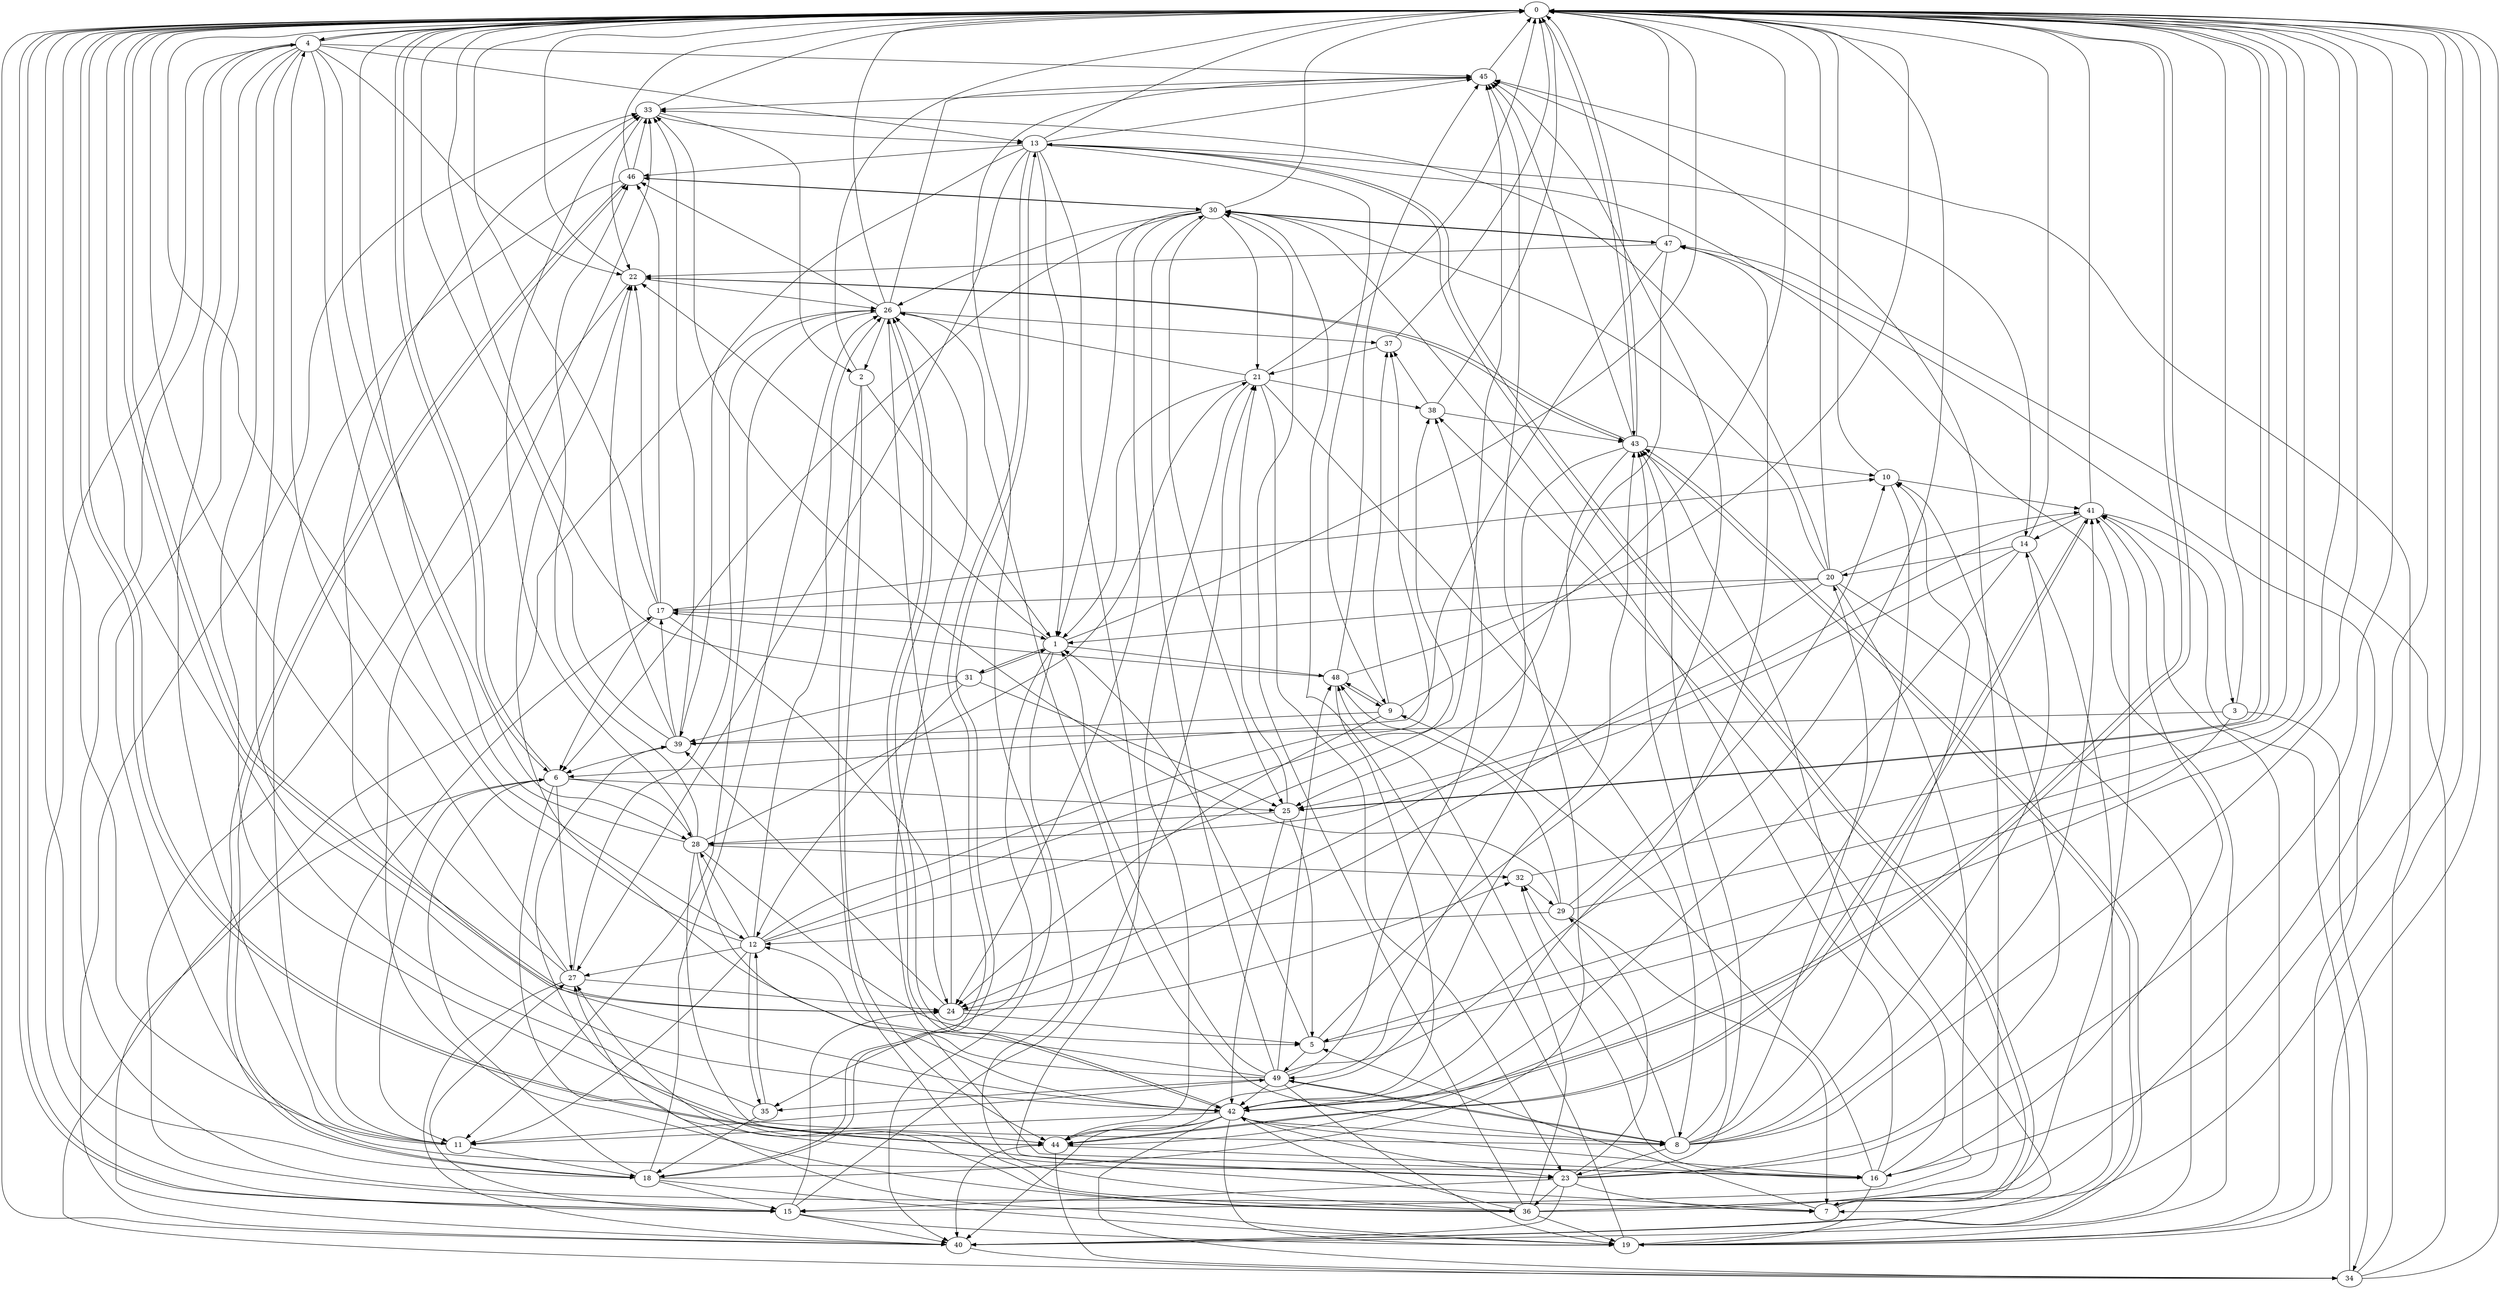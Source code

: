 strict digraph "" {
	0	 [component_delay=3];
	4	 [component_delay=3];
	0 -> 4	 [wire_delay=1];
	6	 [component_delay=3];
	0 -> 6	 [wire_delay=1];
	15	 [component_delay=3];
	0 -> 15	 [wire_delay=1];
	24	 [component_delay=3];
	0 -> 24	 [wire_delay=1];
	25	 [component_delay=3];
	0 -> 25	 [wire_delay=1];
	42	 [component_delay=3];
	0 -> 42	 [wire_delay=1];
	43	 [component_delay=3];
	0 -> 43	 [wire_delay=1];
	44	 [component_delay=3];
	0 -> 44	 [wire_delay=1];
	1	 [component_delay=3];
	1 -> 0	 [wire_delay=1];
	22	 [component_delay=3];
	1 -> 22	 [wire_delay=1];
	31	 [component_delay=3];
	1 -> 31	 [wire_delay=1];
	35	 [component_delay=3];
	1 -> 35	 [wire_delay=1];
	36	 [component_delay=3];
	1 -> 36	 [wire_delay=1];
	48	 [component_delay=3];
	1 -> 48	 [wire_delay=1];
	2	 [component_delay=3];
	2 -> 0	 [wire_delay=1];
	2 -> 1	 [wire_delay=1];
	2 -> 36	 [wire_delay=1];
	2 -> 44	 [wire_delay=1];
	3	 [component_delay=3];
	3 -> 0	 [wire_delay=1];
	5	 [component_delay=3];
	3 -> 5	 [wire_delay=1];
	34	 [component_delay=3];
	3 -> 34	 [wire_delay=1];
	39	 [component_delay=3];
	3 -> 39	 [wire_delay=1];
	4 -> 0	 [wire_delay=1];
	7	 [component_delay=3];
	4 -> 7	 [wire_delay=1];
	8	 [component_delay=3];
	4 -> 8	 [wire_delay=1];
	12	 [component_delay=3];
	4 -> 12	 [wire_delay=1];
	13	 [component_delay=3];
	4 -> 13	 [wire_delay=1];
	4 -> 15	 [wire_delay=1];
	16	 [component_delay=3];
	4 -> 16	 [wire_delay=1];
	4 -> 22	 [wire_delay=1];
	28	 [component_delay=3];
	4 -> 28	 [wire_delay=1];
	4 -> 42	 [wire_delay=1];
	45	 [component_delay=3];
	4 -> 45	 [wire_delay=1];
	5 -> 0	 [wire_delay=1];
	5 -> 1	 [wire_delay=1];
	5 -> 45	 [wire_delay=1];
	49	 [component_delay=3];
	5 -> 49	 [wire_delay=1];
	6 -> 0	 [wire_delay=1];
	6 -> 7	 [wire_delay=1];
	11	 [component_delay=3];
	6 -> 11	 [wire_delay=1];
	6 -> 25	 [wire_delay=1];
	27	 [component_delay=3];
	6 -> 27	 [wire_delay=1];
	6 -> 28	 [wire_delay=1];
	40	 [component_delay=3];
	6 -> 40	 [wire_delay=1];
	7 -> 0	 [wire_delay=1];
	7 -> 5	 [wire_delay=1];
	7 -> 13	 [wire_delay=1];
	8 -> 0	 [wire_delay=1];
	10	 [component_delay=3];
	8 -> 10	 [wire_delay=1];
	14	 [component_delay=3];
	8 -> 14	 [wire_delay=1];
	20	 [component_delay=3];
	8 -> 20	 [wire_delay=1];
	23	 [component_delay=3];
	8 -> 23	 [wire_delay=1];
	32	 [component_delay=3];
	8 -> 32	 [wire_delay=1];
	41	 [component_delay=3];
	8 -> 41	 [wire_delay=1];
	8 -> 43	 [wire_delay=1];
	8 -> 49	 [wire_delay=1];
	9	 [component_delay=3];
	9 -> 0	 [wire_delay=1];
	9 -> 24	 [wire_delay=1];
	37	 [component_delay=3];
	9 -> 37	 [wire_delay=1];
	9 -> 39	 [wire_delay=1];
	9 -> 48	 [wire_delay=1];
	10 -> 0	 [wire_delay=1];
	10 -> 41	 [wire_delay=1];
	10 -> 44	 [wire_delay=1];
	11 -> 0	 [wire_delay=1];
	11 -> 4	 [wire_delay=1];
	17	 [component_delay=3];
	11 -> 17	 [wire_delay=1];
	18	 [component_delay=3];
	11 -> 18	 [wire_delay=1];
	11 -> 49	 [wire_delay=1];
	12 -> 0	 [wire_delay=1];
	12 -> 11	 [wire_delay=1];
	26	 [component_delay=3];
	12 -> 26	 [wire_delay=1];
	12 -> 27	 [wire_delay=1];
	12 -> 28	 [wire_delay=1];
	12 -> 35	 [wire_delay=1];
	12 -> 37	 [wire_delay=1];
	38	 [component_delay=3];
	12 -> 38	 [wire_delay=1];
	12 -> 45	 [wire_delay=1];
	13 -> 0	 [wire_delay=1];
	13 -> 1	 [wire_delay=1];
	13 -> 7	 [wire_delay=1];
	13 -> 9	 [wire_delay=1];
	13 -> 14	 [wire_delay=1];
	13 -> 18	 [wire_delay=1];
	19	 [component_delay=3];
	13 -> 19	 [wire_delay=1];
	13 -> 23	 [wire_delay=1];
	13 -> 27	 [wire_delay=1];
	13 -> 39	 [wire_delay=1];
	13 -> 45	 [wire_delay=1];
	46	 [component_delay=3];
	13 -> 46	 [wire_delay=1];
	14 -> 0	 [wire_delay=1];
	14 -> 7	 [wire_delay=1];
	14 -> 20	 [wire_delay=1];
	14 -> 28	 [wire_delay=1];
	14 -> 42	 [wire_delay=1];
	15 -> 0	 [wire_delay=1];
	15 -> 19	 [wire_delay=1];
	21	 [component_delay=3];
	15 -> 21	 [wire_delay=1];
	15 -> 24	 [wire_delay=1];
	15 -> 27	 [wire_delay=1];
	15 -> 40	 [wire_delay=1];
	16 -> 0	 [wire_delay=1];
	16 -> 9	 [wire_delay=1];
	16 -> 19	 [wire_delay=1];
	16 -> 26	 [wire_delay=1];
	30	 [component_delay=3];
	16 -> 30	 [wire_delay=1];
	16 -> 32	 [wire_delay=1];
	16 -> 43	 [wire_delay=1];
	17 -> 0	 [wire_delay=1];
	17 -> 1	 [wire_delay=1];
	17 -> 6	 [wire_delay=1];
	17 -> 10	 [wire_delay=1];
	17 -> 22	 [wire_delay=1];
	17 -> 24	 [wire_delay=1];
	17 -> 46	 [wire_delay=1];
	18 -> 0	 [wire_delay=1];
	18 -> 6	 [wire_delay=1];
	18 -> 13	 [wire_delay=1];
	18 -> 15	 [wire_delay=1];
	18 -> 19	 [wire_delay=1];
	18 -> 26	 [wire_delay=1];
	18 -> 45	 [wire_delay=1];
	18 -> 46	 [wire_delay=1];
	19 -> 0	 [wire_delay=1];
	19 -> 27	 [wire_delay=1];
	19 -> 30	 [wire_delay=1];
	19 -> 38	 [wire_delay=1];
	19 -> 41	 [wire_delay=1];
	47	 [component_delay=3];
	19 -> 47	 [wire_delay=1];
	20 -> 0	 [wire_delay=1];
	20 -> 1	 [wire_delay=1];
	20 -> 15	 [wire_delay=1];
	20 -> 17	 [wire_delay=1];
	20 -> 24	 [wire_delay=1];
	20 -> 30	 [wire_delay=1];
	33	 [component_delay=3];
	20 -> 33	 [wire_delay=1];
	20 -> 40	 [wire_delay=1];
	20 -> 41	 [wire_delay=1];
	21 -> 0	 [wire_delay=1];
	21 -> 1	 [wire_delay=1];
	21 -> 8	 [wire_delay=1];
	21 -> 23	 [wire_delay=1];
	21 -> 26	 [wire_delay=1];
	21 -> 38	 [wire_delay=1];
	21 -> 44	 [wire_delay=1];
	22 -> 0	 [wire_delay=1];
	22 -> 15	 [wire_delay=1];
	22 -> 26	 [wire_delay=1];
	22 -> 43	 [wire_delay=1];
	23 -> 0	 [wire_delay=1];
	23 -> 7	 [wire_delay=1];
	23 -> 10	 [wire_delay=1];
	23 -> 15	 [wire_delay=1];
	29	 [component_delay=3];
	23 -> 29	 [wire_delay=1];
	23 -> 36	 [wire_delay=1];
	23 -> 39	 [wire_delay=1];
	23 -> 40	 [wire_delay=1];
	23 -> 43	 [wire_delay=1];
	24 -> 0	 [wire_delay=1];
	24 -> 5	 [wire_delay=1];
	24 -> 26	 [wire_delay=1];
	24 -> 32	 [wire_delay=1];
	24 -> 39	 [wire_delay=1];
	25 -> 0	 [wire_delay=1];
	25 -> 5	 [wire_delay=1];
	25 -> 21	 [wire_delay=1];
	25 -> 28	 [wire_delay=1];
	25 -> 42	 [wire_delay=1];
	26 -> 0	 [wire_delay=1];
	26 -> 2	 [wire_delay=1];
	26 -> 8	 [wire_delay=1];
	26 -> 11	 [wire_delay=1];
	26 -> 34	 [wire_delay=1];
	26 -> 37	 [wire_delay=1];
	26 -> 42	 [wire_delay=1];
	26 -> 45	 [wire_delay=1];
	26 -> 46	 [wire_delay=1];
	27 -> 0	 [wire_delay=1];
	27 -> 4	 [wire_delay=1];
	27 -> 24	 [wire_delay=1];
	27 -> 26	 [wire_delay=1];
	27 -> 40	 [wire_delay=1];
	28 -> 0	 [wire_delay=1];
	28 -> 5	 [wire_delay=1];
	28 -> 21	 [wire_delay=1];
	28 -> 32	 [wire_delay=1];
	28 -> 33	 [wire_delay=1];
	28 -> 42	 [wire_delay=1];
	28 -> 44	 [wire_delay=1];
	28 -> 46	 [wire_delay=1];
	29 -> 0	 [wire_delay=1];
	29 -> 7	 [wire_delay=1];
	29 -> 10	 [wire_delay=1];
	29 -> 12	 [wire_delay=1];
	29 -> 33	 [wire_delay=1];
	29 -> 48	 [wire_delay=1];
	30 -> 0	 [wire_delay=1];
	30 -> 1	 [wire_delay=1];
	30 -> 6	 [wire_delay=1];
	30 -> 21	 [wire_delay=1];
	30 -> 24	 [wire_delay=1];
	30 -> 25	 [wire_delay=1];
	30 -> 26	 [wire_delay=1];
	30 -> 46	 [wire_delay=1];
	30 -> 47	 [wire_delay=1];
	31 -> 0	 [wire_delay=1];
	31 -> 1	 [wire_delay=1];
	31 -> 12	 [wire_delay=1];
	31 -> 25	 [wire_delay=1];
	31 -> 39	 [wire_delay=1];
	32 -> 0	 [wire_delay=1];
	32 -> 29	 [wire_delay=1];
	33 -> 0	 [wire_delay=1];
	33 -> 2	 [wire_delay=1];
	33 -> 13	 [wire_delay=1];
	33 -> 22	 [wire_delay=1];
	34 -> 0	 [wire_delay=1];
	34 -> 41	 [wire_delay=1];
	34 -> 45	 [wire_delay=1];
	34 -> 47	 [wire_delay=1];
	35 -> 0	 [wire_delay=1];
	35 -> 12	 [wire_delay=1];
	35 -> 18	 [wire_delay=1];
	36 -> 0	 [wire_delay=1];
	36 -> 19	 [wire_delay=1];
	36 -> 27	 [wire_delay=1];
	36 -> 30	 [wire_delay=1];
	36 -> 33	 [wire_delay=1];
	36 -> 41	 [wire_delay=1];
	36 -> 42	 [wire_delay=1];
	36 -> 45	 [wire_delay=1];
	36 -> 48	 [wire_delay=1];
	37 -> 0	 [wire_delay=1];
	37 -> 21	 [wire_delay=1];
	38 -> 0	 [wire_delay=1];
	38 -> 37	 [wire_delay=1];
	38 -> 43	 [wire_delay=1];
	39 -> 0	 [wire_delay=1];
	39 -> 6	 [wire_delay=1];
	39 -> 17	 [wire_delay=1];
	39 -> 22	 [wire_delay=1];
	39 -> 33	 [wire_delay=1];
	40 -> 0	 [wire_delay=1];
	40 -> 33	 [wire_delay=1];
	40 -> 34	 [wire_delay=1];
	40 -> 43	 [wire_delay=1];
	41 -> 0	 [wire_delay=1];
	41 -> 3	 [wire_delay=1];
	41 -> 14	 [wire_delay=1];
	41 -> 16	 [wire_delay=1];
	41 -> 25	 [wire_delay=1];
	41 -> 44	 [wire_delay=1];
	42 -> 0	 [wire_delay=1];
	42 -> 8	 [wire_delay=1];
	42 -> 11	 [wire_delay=1];
	42 -> 16	 [wire_delay=1];
	42 -> 19	 [wire_delay=1];
	42 -> 23	 [wire_delay=1];
	42 -> 26	 [wire_delay=1];
	42 -> 33	 [wire_delay=1];
	42 -> 34	 [wire_delay=1];
	42 -> 40	 [wire_delay=1];
	42 -> 44	 [wire_delay=1];
	43 -> 0	 [wire_delay=1];
	43 -> 10	 [wire_delay=1];
	43 -> 22	 [wire_delay=1];
	43 -> 24	 [wire_delay=1];
	43 -> 40	 [wire_delay=1];
	43 -> 45	 [wire_delay=1];
	43 -> 49	 [wire_delay=1];
	44 -> 0	 [wire_delay=1];
	44 -> 16	 [wire_delay=1];
	44 -> 34	 [wire_delay=1];
	44 -> 40	 [wire_delay=1];
	44 -> 41	 [wire_delay=1];
	44 -> 43	 [wire_delay=1];
	45 -> 0	 [wire_delay=1];
	45 -> 33	 [wire_delay=1];
	45 -> 40	 [wire_delay=1];
	46 -> 0	 [wire_delay=1];
	46 -> 11	 [wire_delay=1];
	46 -> 18	 [wire_delay=1];
	46 -> 30	 [wire_delay=1];
	46 -> 33	 [wire_delay=1];
	47 -> 0	 [wire_delay=1];
	47 -> 6	 [wire_delay=1];
	47 -> 22	 [wire_delay=1];
	47 -> 25	 [wire_delay=1];
	47 -> 30	 [wire_delay=1];
	47 -> 42	 [wire_delay=1];
	48 -> 0	 [wire_delay=1];
	48 -> 9	 [wire_delay=1];
	48 -> 17	 [wire_delay=1];
	48 -> 42	 [wire_delay=1];
	48 -> 45	 [wire_delay=1];
	49 -> 0	 [wire_delay=1];
	49 -> 1	 [wire_delay=1];
	49 -> 8	 [wire_delay=1];
	49 -> 12	 [wire_delay=1];
	49 -> 19	 [wire_delay=1];
	49 -> 22	 [wire_delay=1];
	49 -> 30	 [wire_delay=1];
	49 -> 35	 [wire_delay=1];
	49 -> 38	 [wire_delay=1];
	49 -> 42	 [wire_delay=1];
	49 -> 48	 [wire_delay=1];
}
